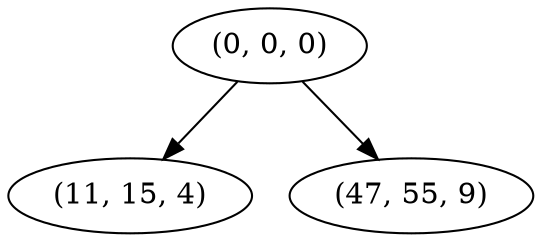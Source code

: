digraph tree {
    "(0, 0, 0)";
    "(11, 15, 4)";
    "(47, 55, 9)";
    "(0, 0, 0)" -> "(11, 15, 4)";
    "(0, 0, 0)" -> "(47, 55, 9)";
}
